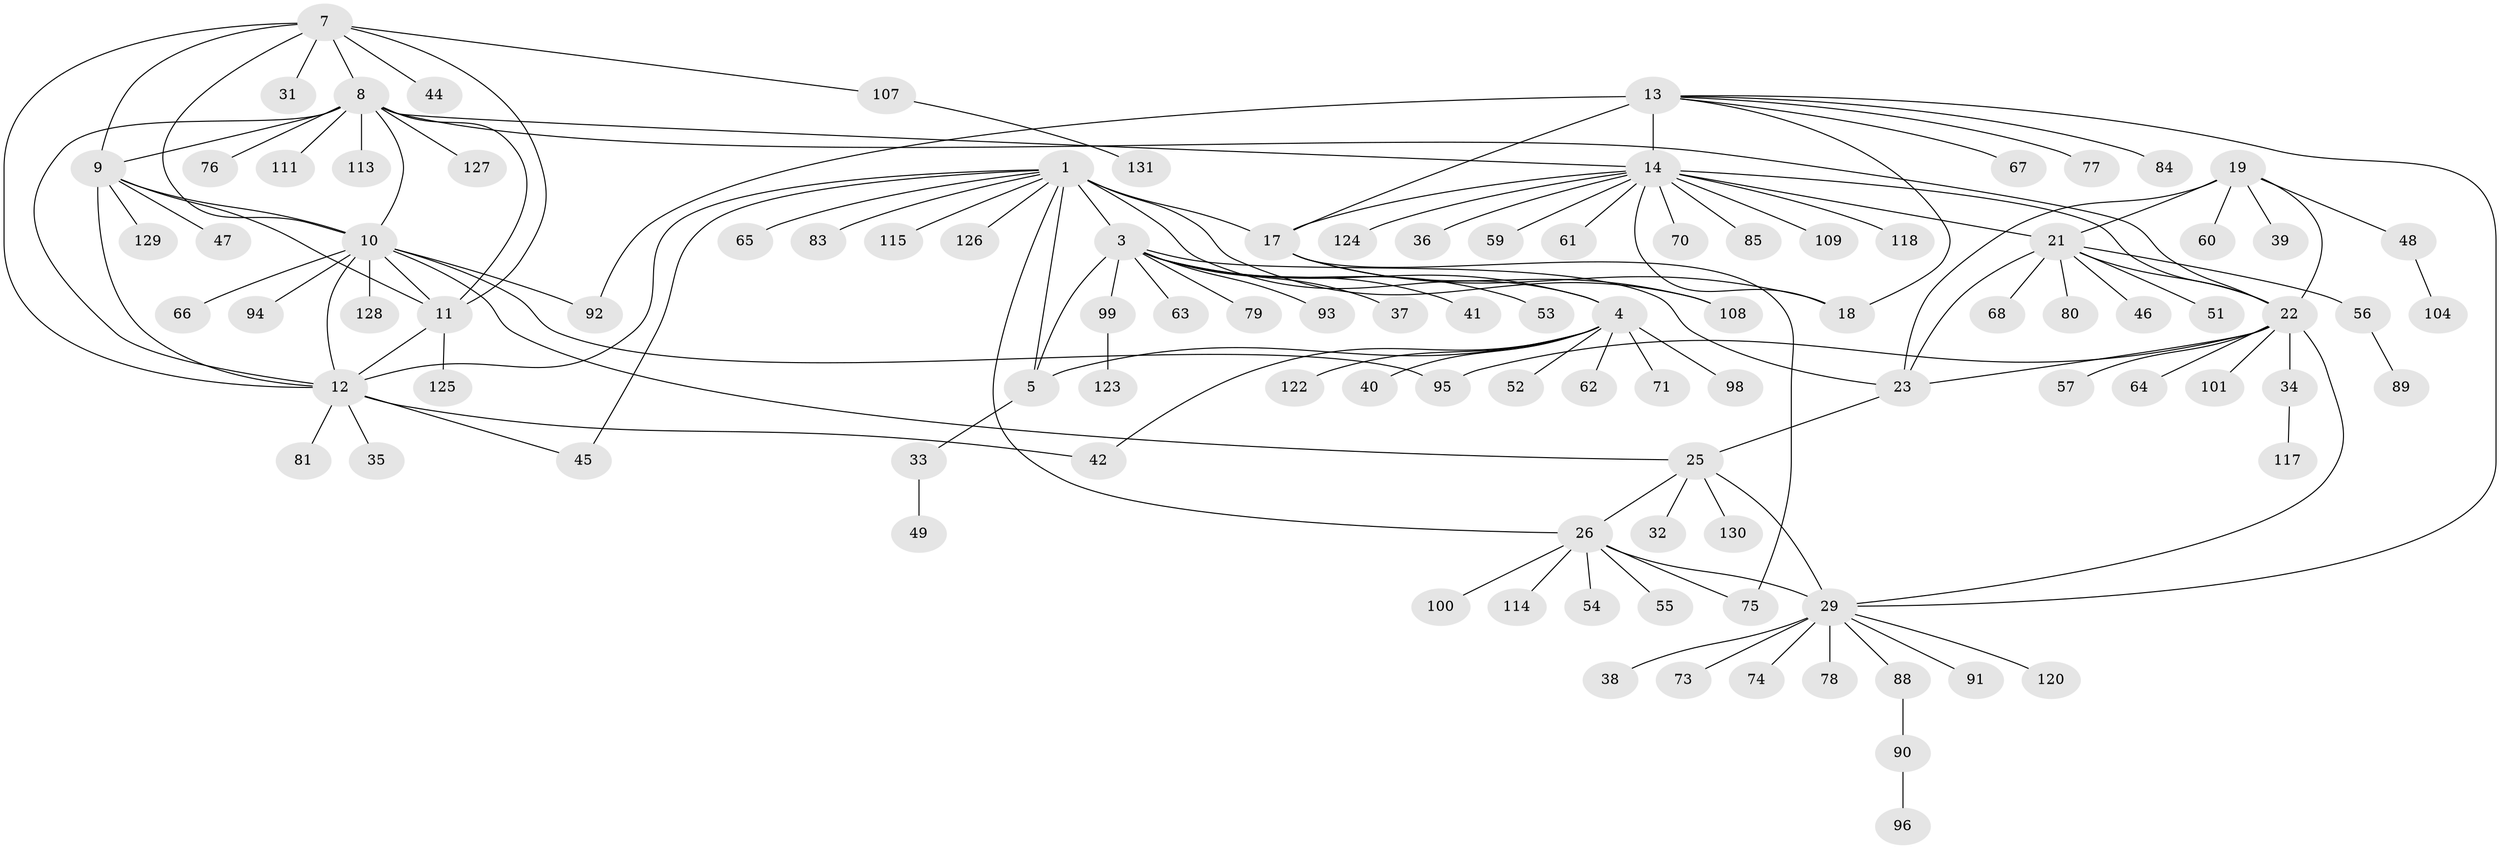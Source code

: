 // Generated by graph-tools (version 1.1) at 2025/24/03/03/25 07:24:14]
// undirected, 104 vertices, 137 edges
graph export_dot {
graph [start="1"]
  node [color=gray90,style=filled];
  1 [super="+2"];
  3 [super="+6"];
  4 [super="+87"];
  5;
  7 [super="+43"];
  8 [super="+112"];
  9 [super="+106"];
  10 [super="+86"];
  11 [super="+82"];
  12 [super="+97"];
  13 [super="+15"];
  14 [super="+16"];
  17;
  18;
  19 [super="+20"];
  21 [super="+24"];
  22 [super="+58"];
  23 [super="+103"];
  25 [super="+27"];
  26 [super="+28"];
  29 [super="+30"];
  31 [super="+50"];
  32;
  33;
  34;
  35 [super="+69"];
  36;
  37;
  38;
  39;
  40;
  41;
  42;
  44 [super="+116"];
  45;
  46;
  47;
  48;
  49;
  51;
  52;
  53 [super="+105"];
  54;
  55;
  56;
  57;
  59;
  60 [super="+72"];
  61;
  62;
  63;
  64;
  65;
  66;
  67;
  68;
  70;
  71;
  73;
  74;
  75;
  76;
  77;
  78;
  79;
  80;
  81;
  83;
  84;
  85;
  88 [super="+121"];
  89;
  90;
  91 [super="+102"];
  92;
  93;
  94 [super="+119"];
  95;
  96;
  98;
  99 [super="+110"];
  100;
  101;
  104;
  107;
  108;
  109;
  111;
  113;
  114;
  115;
  117;
  118;
  120;
  122;
  123;
  124;
  125;
  126;
  127;
  128;
  129;
  130;
  131;
  1 -- 3 [weight=4];
  1 -- 4 [weight=2];
  1 -- 5 [weight=2];
  1 -- 12;
  1 -- 17;
  1 -- 45;
  1 -- 83;
  1 -- 108;
  1 -- 115;
  1 -- 65;
  1 -- 26;
  1 -- 126;
  3 -- 4 [weight=2];
  3 -- 5 [weight=2];
  3 -- 23;
  3 -- 53;
  3 -- 63;
  3 -- 79;
  3 -- 93;
  3 -- 99;
  3 -- 37;
  3 -- 41;
  4 -- 5;
  4 -- 40;
  4 -- 42;
  4 -- 52;
  4 -- 62;
  4 -- 71;
  4 -- 98;
  4 -- 122;
  5 -- 33;
  7 -- 8;
  7 -- 9;
  7 -- 10;
  7 -- 11;
  7 -- 12;
  7 -- 31;
  7 -- 44;
  7 -- 107;
  8 -- 9;
  8 -- 10;
  8 -- 11;
  8 -- 12;
  8 -- 14;
  8 -- 22;
  8 -- 76;
  8 -- 111;
  8 -- 113;
  8 -- 127;
  9 -- 10;
  9 -- 11;
  9 -- 12;
  9 -- 47;
  9 -- 129;
  10 -- 11;
  10 -- 12;
  10 -- 66;
  10 -- 92;
  10 -- 94;
  10 -- 95;
  10 -- 128;
  10 -- 25;
  11 -- 12;
  11 -- 125;
  12 -- 35;
  12 -- 42;
  12 -- 45;
  12 -- 81;
  13 -- 14 [weight=4];
  13 -- 17 [weight=2];
  13 -- 18 [weight=2];
  13 -- 77;
  13 -- 84;
  13 -- 67;
  13 -- 29;
  13 -- 92;
  14 -- 17 [weight=2];
  14 -- 18 [weight=2];
  14 -- 70;
  14 -- 85;
  14 -- 118;
  14 -- 124;
  14 -- 36;
  14 -- 109;
  14 -- 59;
  14 -- 61;
  14 -- 22;
  14 -- 21;
  17 -- 18;
  17 -- 75;
  17 -- 108;
  19 -- 21 [weight=4];
  19 -- 22 [weight=2];
  19 -- 23 [weight=2];
  19 -- 39;
  19 -- 48;
  19 -- 60;
  21 -- 22 [weight=2];
  21 -- 23 [weight=2];
  21 -- 46;
  21 -- 51;
  21 -- 68;
  21 -- 80;
  21 -- 56;
  22 -- 23;
  22 -- 29;
  22 -- 34;
  22 -- 57;
  22 -- 95;
  22 -- 101;
  22 -- 64;
  23 -- 25;
  25 -- 26 [weight=4];
  25 -- 29 [weight=4];
  25 -- 32;
  25 -- 130;
  26 -- 29 [weight=4];
  26 -- 54;
  26 -- 100;
  26 -- 114;
  26 -- 55;
  26 -- 75;
  29 -- 73;
  29 -- 74;
  29 -- 88;
  29 -- 91;
  29 -- 120;
  29 -- 38;
  29 -- 78;
  33 -- 49;
  34 -- 117;
  48 -- 104;
  56 -- 89;
  88 -- 90;
  90 -- 96;
  99 -- 123;
  107 -- 131;
}
